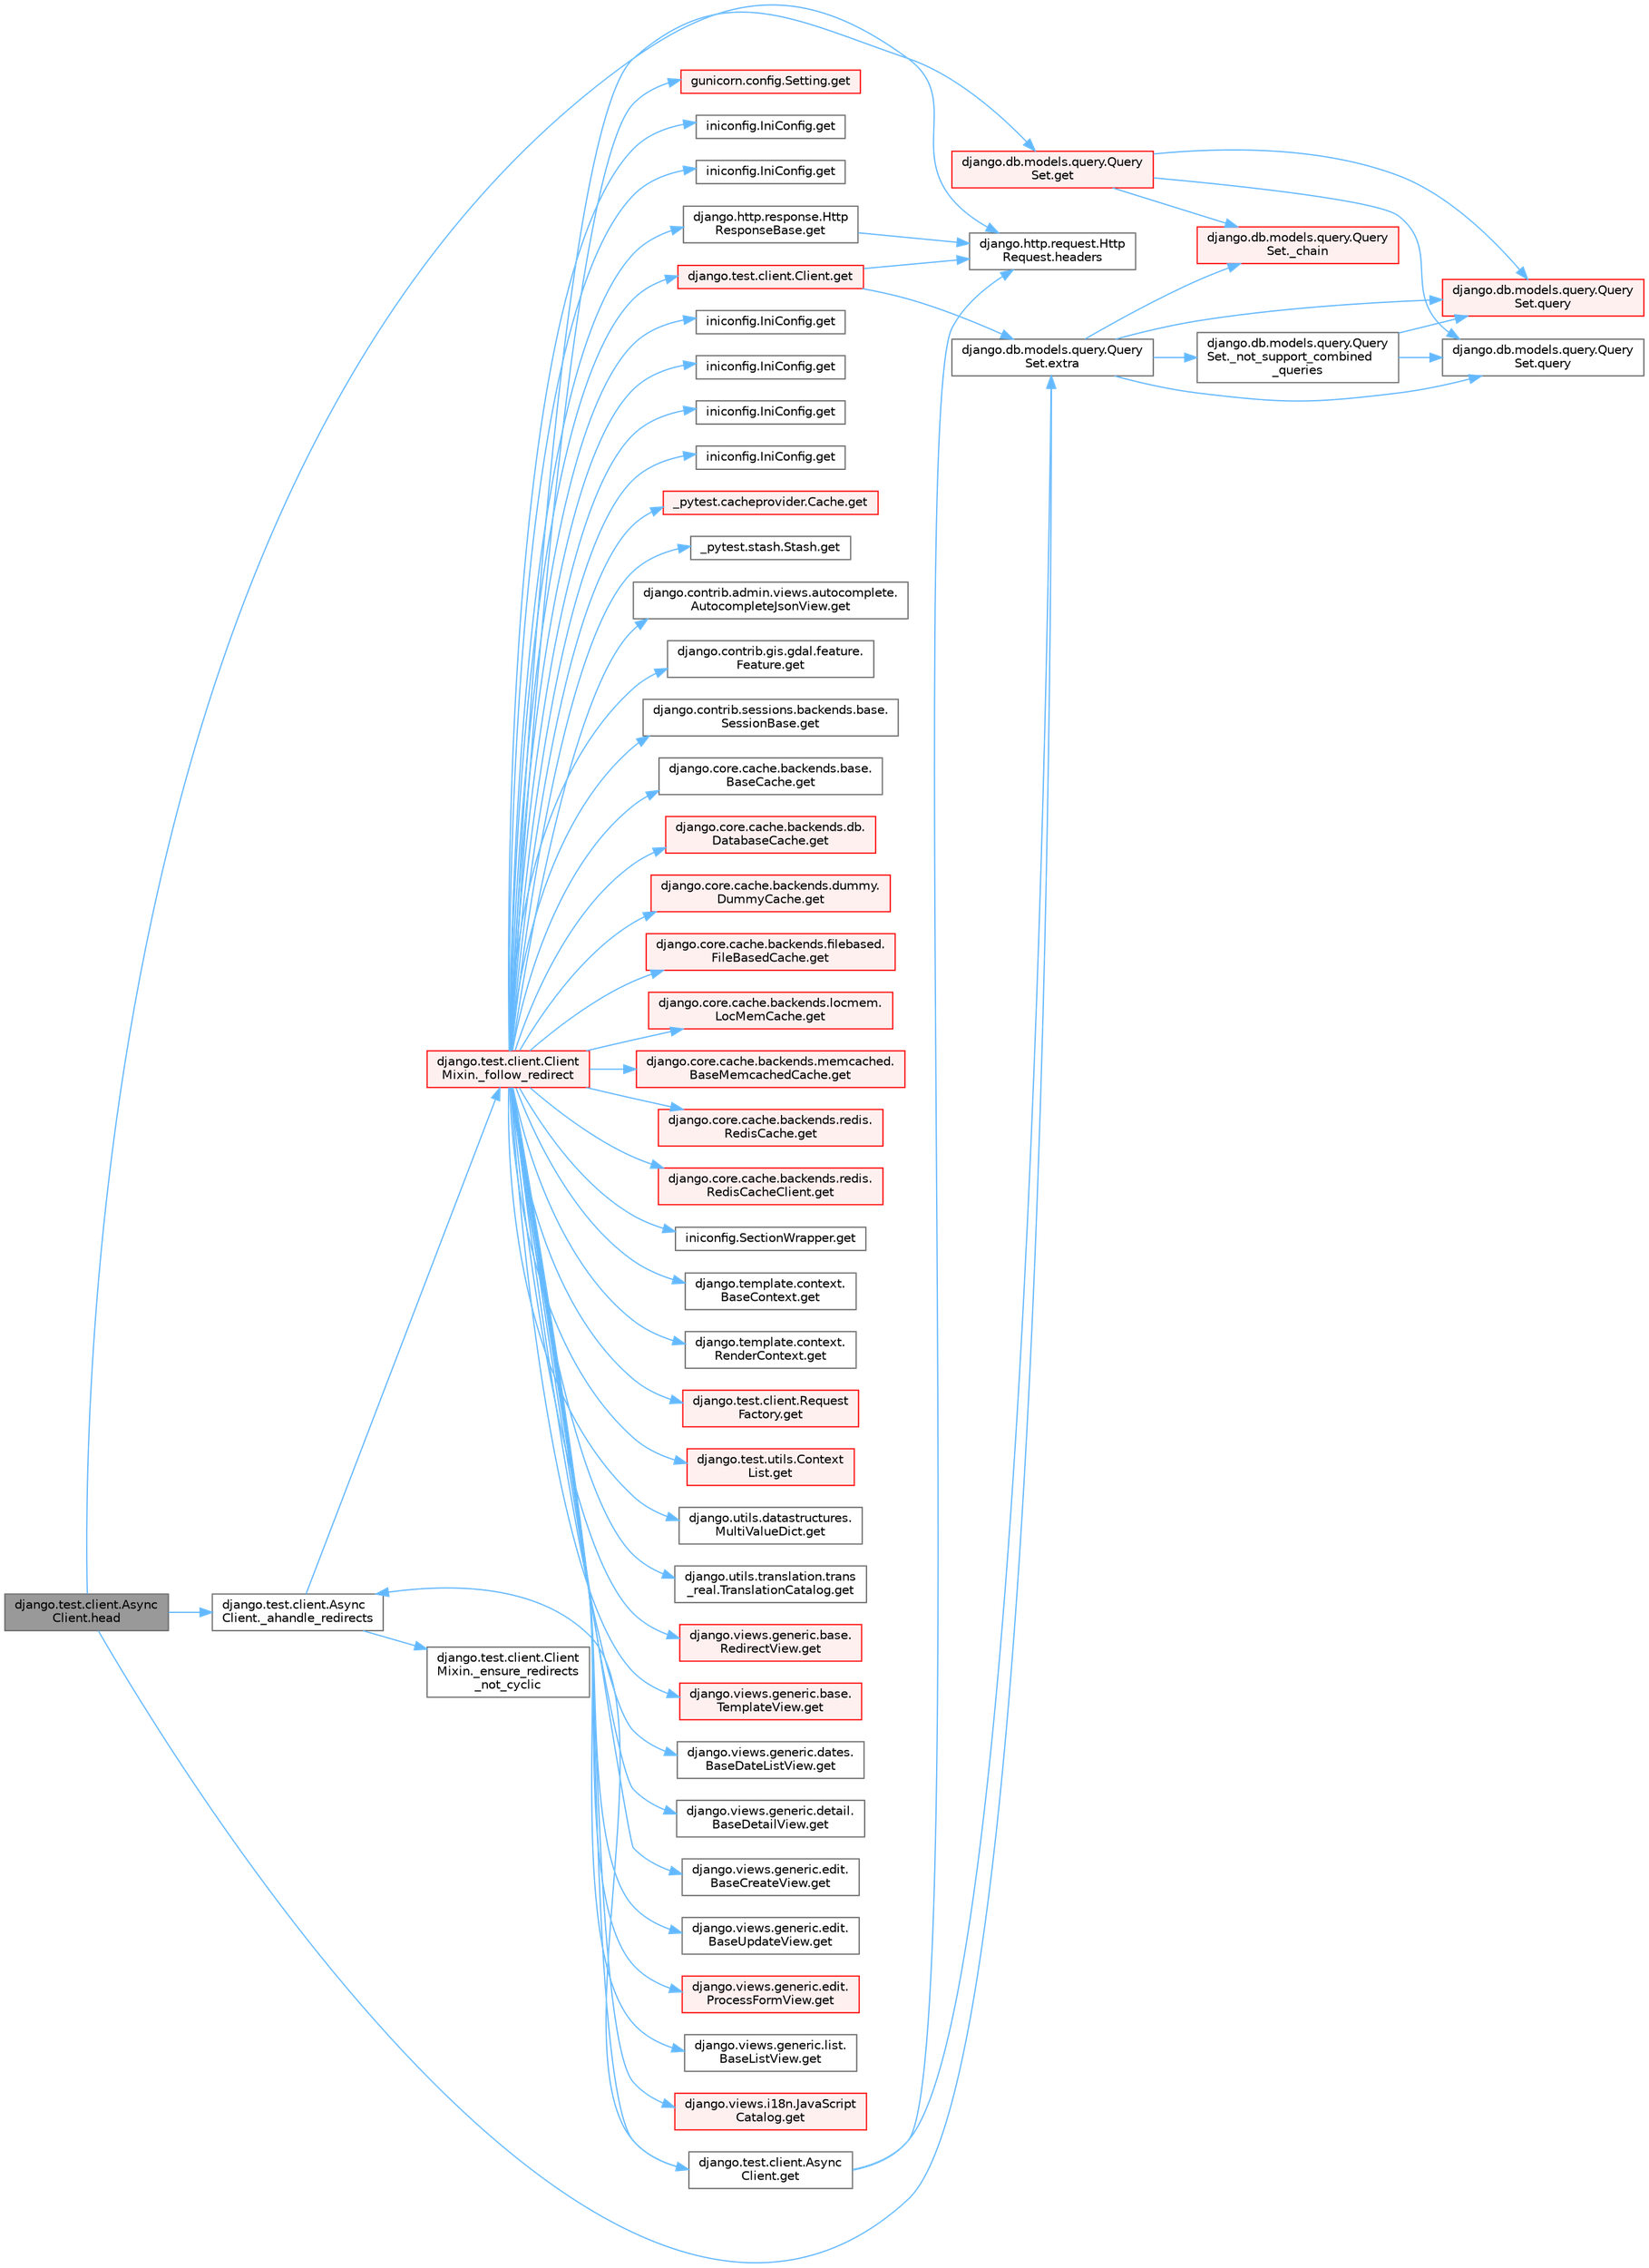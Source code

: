 digraph "django.test.client.AsyncClient.head"
{
 // LATEX_PDF_SIZE
  bgcolor="transparent";
  edge [fontname=Helvetica,fontsize=10,labelfontname=Helvetica,labelfontsize=10];
  node [fontname=Helvetica,fontsize=10,shape=box,height=0.2,width=0.4];
  rankdir="LR";
  Node1 [id="Node000001",label="django.test.client.Async\lClient.head",height=0.2,width=0.4,color="gray40", fillcolor="grey60", style="filled", fontcolor="black",tooltip=" "];
  Node1 -> Node2 [id="edge1_Node000001_Node000002",color="steelblue1",style="solid",tooltip=" "];
  Node2 [id="Node000002",label="django.test.client.Async\lClient._ahandle_redirects",height=0.2,width=0.4,color="grey40", fillcolor="white", style="filled",URL="$classdjango_1_1test_1_1client_1_1_async_client.html#a8740fe0dc39e7fe74e515be78449ee76",tooltip=" "];
  Node2 -> Node3 [id="edge2_Node000002_Node000003",color="steelblue1",style="solid",tooltip=" "];
  Node3 [id="Node000003",label="django.test.client.Client\lMixin._ensure_redirects\l_not_cyclic",height=0.2,width=0.4,color="grey40", fillcolor="white", style="filled",URL="$classdjango_1_1test_1_1client_1_1_client_mixin.html#ad7099532600f4531dd132d81939d61ad",tooltip=" "];
  Node2 -> Node4 [id="edge3_Node000002_Node000004",color="steelblue1",style="solid",tooltip=" "];
  Node4 [id="Node000004",label="django.test.client.Client\lMixin._follow_redirect",height=0.2,width=0.4,color="red", fillcolor="#FFF0F0", style="filled",URL="$classdjango_1_1test_1_1client_1_1_client_mixin.html#a8ef9c674c0e06268a84a19666287c660",tooltip=" "];
  Node4 -> Node5 [id="edge4_Node000004_Node000005",color="steelblue1",style="solid",tooltip=" "];
  Node5 [id="Node000005",label="_pytest.cacheprovider.Cache.get",height=0.2,width=0.4,color="red", fillcolor="#FFF0F0", style="filled",URL="$class__pytest_1_1cacheprovider_1_1_cache.html#a752b42a7c4034371bcd23244b1862148",tooltip=" "];
  Node4 -> Node7 [id="edge5_Node000004_Node000007",color="steelblue1",style="solid",tooltip=" "];
  Node7 [id="Node000007",label="_pytest.stash.Stash.get",height=0.2,width=0.4,color="grey40", fillcolor="white", style="filled",URL="$class__pytest_1_1stash_1_1_stash.html#a7fec5e28d31d41b05838c98ac277c8c5",tooltip=" "];
  Node4 -> Node8 [id="edge6_Node000004_Node000008",color="steelblue1",style="solid",tooltip=" "];
  Node8 [id="Node000008",label="django.contrib.admin.views.autocomplete.\lAutocompleteJsonView.get",height=0.2,width=0.4,color="grey40", fillcolor="white", style="filled",URL="$classdjango_1_1contrib_1_1admin_1_1views_1_1autocomplete_1_1_autocomplete_json_view.html#a34a861d7d91bddbce574ab88c184895e",tooltip=" "];
  Node4 -> Node9 [id="edge7_Node000004_Node000009",color="steelblue1",style="solid",tooltip=" "];
  Node9 [id="Node000009",label="django.contrib.gis.gdal.feature.\lFeature.get",height=0.2,width=0.4,color="grey40", fillcolor="white", style="filled",URL="$classdjango_1_1contrib_1_1gis_1_1gdal_1_1feature_1_1_feature.html#a21986d93135566e82dd6f57de5e37038",tooltip=" "];
  Node4 -> Node10 [id="edge8_Node000004_Node000010",color="steelblue1",style="solid",tooltip=" "];
  Node10 [id="Node000010",label="django.contrib.sessions.backends.base.\lSessionBase.get",height=0.2,width=0.4,color="grey40", fillcolor="white", style="filled",URL="$classdjango_1_1contrib_1_1sessions_1_1backends_1_1base_1_1_session_base.html#a7d41576dd78ee0cae19d35e409a0dac4",tooltip=" "];
  Node4 -> Node11 [id="edge9_Node000004_Node000011",color="steelblue1",style="solid",tooltip=" "];
  Node11 [id="Node000011",label="django.core.cache.backends.base.\lBaseCache.get",height=0.2,width=0.4,color="grey40", fillcolor="white", style="filled",URL="$classdjango_1_1core_1_1cache_1_1backends_1_1base_1_1_base_cache.html#a670decaea5fb02f8e13f62c4a8d3b691",tooltip=" "];
  Node4 -> Node12 [id="edge10_Node000004_Node000012",color="steelblue1",style="solid",tooltip=" "];
  Node12 [id="Node000012",label="django.core.cache.backends.db.\lDatabaseCache.get",height=0.2,width=0.4,color="red", fillcolor="#FFF0F0", style="filled",URL="$classdjango_1_1core_1_1cache_1_1backends_1_1db_1_1_database_cache.html#ab7c8bab4308c7ceac722a940914fedf1",tooltip=" "];
  Node4 -> Node14 [id="edge11_Node000004_Node000014",color="steelblue1",style="solid",tooltip=" "];
  Node14 [id="Node000014",label="django.core.cache.backends.dummy.\lDummyCache.get",height=0.2,width=0.4,color="red", fillcolor="#FFF0F0", style="filled",URL="$classdjango_1_1core_1_1cache_1_1backends_1_1dummy_1_1_dummy_cache.html#a91db0f78eeef15ccb77c8c518e12de81",tooltip=" "];
  Node4 -> Node1461 [id="edge12_Node000004_Node001461",color="steelblue1",style="solid",tooltip=" "];
  Node1461 [id="Node001461",label="django.core.cache.backends.filebased.\lFileBasedCache.get",height=0.2,width=0.4,color="red", fillcolor="#FFF0F0", style="filled",URL="$classdjango_1_1core_1_1cache_1_1backends_1_1filebased_1_1_file_based_cache.html#a81478fa25dd545d6e223f4e3d6760646",tooltip=" "];
  Node4 -> Node1717 [id="edge13_Node000004_Node001717",color="steelblue1",style="solid",tooltip=" "];
  Node1717 [id="Node001717",label="django.core.cache.backends.locmem.\lLocMemCache.get",height=0.2,width=0.4,color="red", fillcolor="#FFF0F0", style="filled",URL="$classdjango_1_1core_1_1cache_1_1backends_1_1locmem_1_1_loc_mem_cache.html#aeb7aff9d132188d4b106f42045eaf803",tooltip=" "];
  Node4 -> Node1719 [id="edge14_Node000004_Node001719",color="steelblue1",style="solid",tooltip=" "];
  Node1719 [id="Node001719",label="django.core.cache.backends.memcached.\lBaseMemcachedCache.get",height=0.2,width=0.4,color="red", fillcolor="#FFF0F0", style="filled",URL="$classdjango_1_1core_1_1cache_1_1backends_1_1memcached_1_1_base_memcached_cache.html#ad5e6be20ce407cf4548603d3b413c56e",tooltip=" "];
  Node4 -> Node1720 [id="edge15_Node000004_Node001720",color="steelblue1",style="solid",tooltip=" "];
  Node1720 [id="Node001720",label="django.core.cache.backends.redis.\lRedisCache.get",height=0.2,width=0.4,color="red", fillcolor="#FFF0F0", style="filled",URL="$classdjango_1_1core_1_1cache_1_1backends_1_1redis_1_1_redis_cache.html#ac5ae812bc82909854e7658e31c37fdcb",tooltip=" "];
  Node4 -> Node1721 [id="edge16_Node000004_Node001721",color="steelblue1",style="solid",tooltip=" "];
  Node1721 [id="Node001721",label="django.core.cache.backends.redis.\lRedisCacheClient.get",height=0.2,width=0.4,color="red", fillcolor="#FFF0F0", style="filled",URL="$classdjango_1_1core_1_1cache_1_1backends_1_1redis_1_1_redis_cache_client.html#aa437370e2a6efba9f9cdf9beb76611ea",tooltip=" "];
  Node4 -> Node1722 [id="edge17_Node000004_Node001722",color="steelblue1",style="solid",tooltip=" "];
  Node1722 [id="Node001722",label="django.db.models.query.Query\lSet.get",height=0.2,width=0.4,color="red", fillcolor="#FFF0F0", style="filled",URL="$classdjango_1_1db_1_1models_1_1query_1_1_query_set.html#afe9afa909843984d4fa4c2555f0f1310",tooltip=" "];
  Node1722 -> Node173 [id="edge18_Node001722_Node000173",color="steelblue1",style="solid",tooltip=" "];
  Node173 [id="Node000173",label="django.db.models.query.Query\lSet._chain",height=0.2,width=0.4,color="red", fillcolor="#FFF0F0", style="filled",URL="$classdjango_1_1db_1_1models_1_1query_1_1_query_set.html#a182d4dbe4af5d2d79141ccb1e5b0d103",tooltip=" "];
  Node1722 -> Node165 [id="edge19_Node001722_Node000165",color="steelblue1",style="solid",tooltip=" "];
  Node165 [id="Node000165",label="django.db.models.query.Query\lSet.query",height=0.2,width=0.4,color="red", fillcolor="#FFF0F0", style="filled",URL="$classdjango_1_1db_1_1models_1_1query_1_1_query_set.html#a8028ed81b109acb162489dbd16604c83",tooltip=" "];
  Node1722 -> Node167 [id="edge20_Node001722_Node000167",color="steelblue1",style="solid",tooltip=" "];
  Node167 [id="Node000167",label="django.db.models.query.Query\lSet.query",height=0.2,width=0.4,color="grey40", fillcolor="white", style="filled",URL="$classdjango_1_1db_1_1models_1_1query_1_1_query_set.html#a0b0307a9b3f65303afb2c5783372d2c2",tooltip=" "];
  Node4 -> Node1745 [id="edge21_Node000004_Node001745",color="steelblue1",style="solid",tooltip=" "];
  Node1745 [id="Node001745",label="django.http.response.Http\lResponseBase.get",height=0.2,width=0.4,color="grey40", fillcolor="white", style="filled",URL="$classdjango_1_1http_1_1response_1_1_http_response_base.html#ae2baff89ce088ff5c75d643fbbe62a1d",tooltip=" "];
  Node1745 -> Node365 [id="edge22_Node001745_Node000365",color="steelblue1",style="solid",tooltip=" "];
  Node365 [id="Node000365",label="django.http.request.Http\lRequest.headers",height=0.2,width=0.4,color="grey40", fillcolor="white", style="filled",URL="$classdjango_1_1http_1_1request_1_1_http_request.html#a757d86c06e163aa94180817723ce1b9c",tooltip=" "];
  Node4 -> Node1746 [id="edge23_Node000004_Node001746",color="steelblue1",style="solid",tooltip=" "];
  Node1746 [id="Node001746",label="django.template.context.\lBaseContext.get",height=0.2,width=0.4,color="grey40", fillcolor="white", style="filled",URL="$classdjango_1_1template_1_1context_1_1_base_context.html#aa6bca4c3b5ae1ea243543be4c63cba66",tooltip=" "];
  Node4 -> Node1747 [id="edge24_Node000004_Node001747",color="steelblue1",style="solid",tooltip=" "];
  Node1747 [id="Node001747",label="django.template.context.\lRenderContext.get",height=0.2,width=0.4,color="grey40", fillcolor="white", style="filled",URL="$classdjango_1_1template_1_1context_1_1_render_context.html#a5d75cc6852de769dbc5d5812ee293920",tooltip=" "];
  Node4 -> Node1748 [id="edge25_Node000004_Node001748",color="steelblue1",style="solid",tooltip=" "];
  Node1748 [id="Node001748",label="django.test.client.Async\lClient.get",height=0.2,width=0.4,color="grey40", fillcolor="white", style="filled",URL="$classdjango_1_1test_1_1client_1_1_async_client.html#ac0d5bba8e7175389ee57c8dfe5d79413",tooltip=" "];
  Node1748 -> Node2 [id="edge26_Node001748_Node000002",color="steelblue1",style="solid",tooltip=" "];
  Node1748 -> Node1227 [id="edge27_Node001748_Node001227",color="steelblue1",style="solid",tooltip=" "];
  Node1227 [id="Node001227",label="django.db.models.query.Query\lSet.extra",height=0.2,width=0.4,color="grey40", fillcolor="white", style="filled",URL="$classdjango_1_1db_1_1models_1_1query_1_1_query_set.html#ae54983d1fa1ba41e84f20cea946cde79",tooltip=" "];
  Node1227 -> Node173 [id="edge28_Node001227_Node000173",color="steelblue1",style="solid",tooltip=" "];
  Node1227 -> Node191 [id="edge29_Node001227_Node000191",color="steelblue1",style="solid",tooltip=" "];
  Node191 [id="Node000191",label="django.db.models.query.Query\lSet._not_support_combined\l_queries",height=0.2,width=0.4,color="grey40", fillcolor="white", style="filled",URL="$classdjango_1_1db_1_1models_1_1query_1_1_query_set.html#aa8310ec206924c94141bef75563958e2",tooltip=" "];
  Node191 -> Node165 [id="edge30_Node000191_Node000165",color="steelblue1",style="solid",tooltip=" "];
  Node191 -> Node167 [id="edge31_Node000191_Node000167",color="steelblue1",style="solid",tooltip=" "];
  Node1227 -> Node165 [id="edge32_Node001227_Node000165",color="steelblue1",style="solid",tooltip=" "];
  Node1227 -> Node167 [id="edge33_Node001227_Node000167",color="steelblue1",style="solid",tooltip=" "];
  Node1748 -> Node365 [id="edge34_Node001748_Node000365",color="steelblue1",style="solid",tooltip=" "];
  Node4 -> Node1749 [id="edge35_Node000004_Node001749",color="steelblue1",style="solid",tooltip=" "];
  Node1749 [id="Node001749",label="django.test.client.Client.get",height=0.2,width=0.4,color="red", fillcolor="#FFF0F0", style="filled",URL="$classdjango_1_1test_1_1client_1_1_client.html#a7aed7a3986cc017e8c62922005d98305",tooltip=" "];
  Node1749 -> Node1227 [id="edge36_Node001749_Node001227",color="steelblue1",style="solid",tooltip=" "];
  Node1749 -> Node365 [id="edge37_Node001749_Node000365",color="steelblue1",style="solid",tooltip=" "];
  Node4 -> Node1750 [id="edge38_Node000004_Node001750",color="steelblue1",style="solid",tooltip=" "];
  Node1750 [id="Node001750",label="django.test.client.Request\lFactory.get",height=0.2,width=0.4,color="red", fillcolor="#FFF0F0", style="filled",URL="$classdjango_1_1test_1_1client_1_1_request_factory.html#af1604d8bd1d1639f245d371c186a3261",tooltip=" "];
  Node4 -> Node1751 [id="edge39_Node000004_Node001751",color="steelblue1",style="solid",tooltip=" "];
  Node1751 [id="Node001751",label="django.test.utils.Context\lList.get",height=0.2,width=0.4,color="red", fillcolor="#FFF0F0", style="filled",URL="$classdjango_1_1test_1_1utils_1_1_context_list.html#a1797663a8ac92f44dcb9ad281a896842",tooltip=" "];
  Node4 -> Node2114 [id="edge40_Node000004_Node002114",color="steelblue1",style="solid",tooltip=" "];
  Node2114 [id="Node002114",label="django.utils.datastructures.\lMultiValueDict.get",height=0.2,width=0.4,color="grey40", fillcolor="white", style="filled",URL="$classdjango_1_1utils_1_1datastructures_1_1_multi_value_dict.html#a4018ed4ed7f94277630f7228ef396c94",tooltip=" "];
  Node4 -> Node2115 [id="edge41_Node000004_Node002115",color="steelblue1",style="solid",tooltip=" "];
  Node2115 [id="Node002115",label="django.utils.translation.trans\l_real.TranslationCatalog.get",height=0.2,width=0.4,color="grey40", fillcolor="white", style="filled",URL="$classdjango_1_1utils_1_1translation_1_1trans__real_1_1_translation_catalog.html#a3767ba1b641f9310cac42bc0703e7fe6",tooltip=" "];
  Node4 -> Node2116 [id="edge42_Node000004_Node002116",color="steelblue1",style="solid",tooltip=" "];
  Node2116 [id="Node002116",label="django.views.generic.base.\lRedirectView.get",height=0.2,width=0.4,color="red", fillcolor="#FFF0F0", style="filled",URL="$classdjango_1_1views_1_1generic_1_1base_1_1_redirect_view.html#ab6c171df77475a0b78266f48084ea5fb",tooltip=" "];
  Node4 -> Node2132 [id="edge43_Node000004_Node002132",color="steelblue1",style="solid",tooltip=" "];
  Node2132 [id="Node002132",label="django.views.generic.base.\lTemplateView.get",height=0.2,width=0.4,color="red", fillcolor="#FFF0F0", style="filled",URL="$classdjango_1_1views_1_1generic_1_1base_1_1_template_view.html#a12232ec7fd058af76ce8c7af132ef915",tooltip=" "];
  Node4 -> Node2203 [id="edge44_Node000004_Node002203",color="steelblue1",style="solid",tooltip=" "];
  Node2203 [id="Node002203",label="django.views.generic.dates.\lBaseDateListView.get",height=0.2,width=0.4,color="grey40", fillcolor="white", style="filled",URL="$classdjango_1_1views_1_1generic_1_1dates_1_1_base_date_list_view.html#a8d4e06af704289fed39c21f96fc70015",tooltip=" "];
  Node4 -> Node2204 [id="edge45_Node000004_Node002204",color="steelblue1",style="solid",tooltip=" "];
  Node2204 [id="Node002204",label="django.views.generic.detail.\lBaseDetailView.get",height=0.2,width=0.4,color="grey40", fillcolor="white", style="filled",URL="$classdjango_1_1views_1_1generic_1_1detail_1_1_base_detail_view.html#a2c42312d10a24e4afd4c4f4a8447a20b",tooltip=" "];
  Node4 -> Node2205 [id="edge46_Node000004_Node002205",color="steelblue1",style="solid",tooltip=" "];
  Node2205 [id="Node002205",label="django.views.generic.edit.\lBaseCreateView.get",height=0.2,width=0.4,color="grey40", fillcolor="white", style="filled",URL="$classdjango_1_1views_1_1generic_1_1edit_1_1_base_create_view.html#a395fdf6c5e9872b58af4fcb5dad0c341",tooltip=" "];
  Node4 -> Node2206 [id="edge47_Node000004_Node002206",color="steelblue1",style="solid",tooltip=" "];
  Node2206 [id="Node002206",label="django.views.generic.edit.\lBaseUpdateView.get",height=0.2,width=0.4,color="grey40", fillcolor="white", style="filled",URL="$classdjango_1_1views_1_1generic_1_1edit_1_1_base_update_view.html#a4060562b5e42a8329fe7b3ccc046afdd",tooltip=" "];
  Node4 -> Node2207 [id="edge48_Node000004_Node002207",color="steelblue1",style="solid",tooltip=" "];
  Node2207 [id="Node002207",label="django.views.generic.edit.\lProcessFormView.get",height=0.2,width=0.4,color="red", fillcolor="#FFF0F0", style="filled",URL="$classdjango_1_1views_1_1generic_1_1edit_1_1_process_form_view.html#af7def109918828469fd90c209d775e40",tooltip=" "];
  Node4 -> Node2208 [id="edge49_Node000004_Node002208",color="steelblue1",style="solid",tooltip=" "];
  Node2208 [id="Node002208",label="django.views.generic.list.\lBaseListView.get",height=0.2,width=0.4,color="grey40", fillcolor="white", style="filled",URL="$classdjango_1_1views_1_1generic_1_1list_1_1_base_list_view.html#af1b9f95588730e85e94be86fd556acef",tooltip=" "];
  Node4 -> Node2209 [id="edge50_Node000004_Node002209",color="steelblue1",style="solid",tooltip=" "];
  Node2209 [id="Node002209",label="django.views.i18n.JavaScript\lCatalog.get",height=0.2,width=0.4,color="red", fillcolor="#FFF0F0", style="filled",URL="$classdjango_1_1views_1_1i18n_1_1_java_script_catalog.html#af1c89ce907d49f49fe2456be8eaa39d2",tooltip=" "];
  Node4 -> Node2211 [id="edge51_Node000004_Node002211",color="steelblue1",style="solid",tooltip=" "];
  Node2211 [id="Node002211",label="gunicorn.config.Setting.get",height=0.2,width=0.4,color="red", fillcolor="#FFF0F0", style="filled",URL="$classgunicorn_1_1config_1_1_setting.html#a073fc5db1c568f183f22d137009d059f",tooltip=" "];
  Node4 -> Node2212 [id="edge52_Node000004_Node002212",color="steelblue1",style="solid",tooltip=" "];
  Node2212 [id="Node002212",label="iniconfig.IniConfig.get",height=0.2,width=0.4,color="grey40", fillcolor="white", style="filled",URL="$classiniconfig_1_1_ini_config.html#a214ac1bcd2b3e307861d1c98c5bd73a5",tooltip=" "];
  Node4 -> Node2213 [id="edge53_Node000004_Node002213",color="steelblue1",style="solid",tooltip=" "];
  Node2213 [id="Node002213",label="iniconfig.IniConfig.get",height=0.2,width=0.4,color="grey40", fillcolor="white", style="filled",URL="$classiniconfig_1_1_ini_config.html#a9f9c5d75bf2f24fec0007dce7e967d33",tooltip=" "];
  Node4 -> Node2214 [id="edge54_Node000004_Node002214",color="steelblue1",style="solid",tooltip=" "];
  Node2214 [id="Node002214",label="iniconfig.IniConfig.get",height=0.2,width=0.4,color="grey40", fillcolor="white", style="filled",URL="$classiniconfig_1_1_ini_config.html#a03d5f5f39b283e09a4ea0e9f7776b400",tooltip=" "];
  Node4 -> Node2215 [id="edge55_Node000004_Node002215",color="steelblue1",style="solid",tooltip=" "];
  Node2215 [id="Node002215",label="iniconfig.IniConfig.get",height=0.2,width=0.4,color="grey40", fillcolor="white", style="filled",URL="$classiniconfig_1_1_ini_config.html#a6fa648d88a684669548e8b7b324f84d4",tooltip=" "];
  Node4 -> Node2216 [id="edge56_Node000004_Node002216",color="steelblue1",style="solid",tooltip=" "];
  Node2216 [id="Node002216",label="iniconfig.IniConfig.get",height=0.2,width=0.4,color="grey40", fillcolor="white", style="filled",URL="$classiniconfig_1_1_ini_config.html#a508514ce0ae9e18309bc0d1df9647c9e",tooltip=" "];
  Node4 -> Node2217 [id="edge57_Node000004_Node002217",color="steelblue1",style="solid",tooltip=" "];
  Node2217 [id="Node002217",label="iniconfig.IniConfig.get",height=0.2,width=0.4,color="grey40", fillcolor="white", style="filled",URL="$classiniconfig_1_1_ini_config.html#ad19e1f63ae7a5cf613c02dbcf52685ee",tooltip=" "];
  Node4 -> Node2218 [id="edge58_Node000004_Node002218",color="steelblue1",style="solid",tooltip=" "];
  Node2218 [id="Node002218",label="iniconfig.SectionWrapper.get",height=0.2,width=0.4,color="grey40", fillcolor="white", style="filled",URL="$classiniconfig_1_1_section_wrapper.html#a56524d447042f6a72868caf2bc201256",tooltip=" "];
  Node1 -> Node1227 [id="edge59_Node000001_Node001227",color="steelblue1",style="solid",tooltip=" "];
  Node1 -> Node365 [id="edge60_Node000001_Node000365",color="steelblue1",style="solid",tooltip=" "];
}
